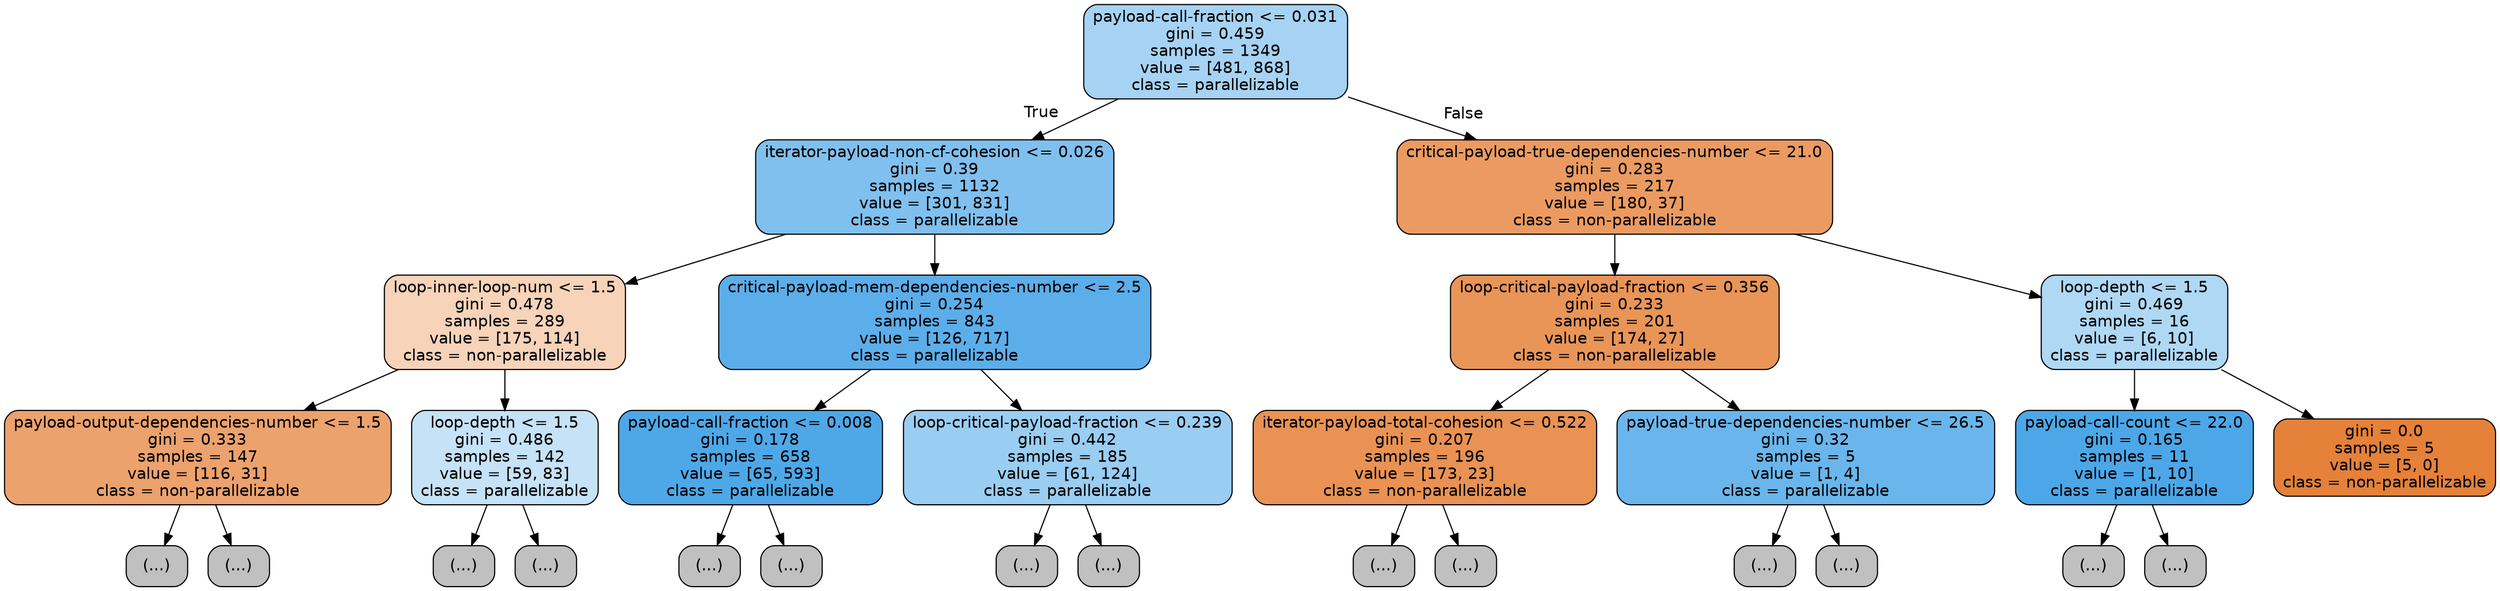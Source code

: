 digraph Tree {
node [shape=box, style="filled, rounded", color="black", fontname=helvetica] ;
edge [fontname=helvetica] ;
0 [label="payload-call-fraction <= 0.031\ngini = 0.459\nsamples = 1349\nvalue = [481, 868]\nclass = parallelizable", fillcolor="#399de572"] ;
1 [label="iterator-payload-non-cf-cohesion <= 0.026\ngini = 0.39\nsamples = 1132\nvalue = [301, 831]\nclass = parallelizable", fillcolor="#399de5a3"] ;
0 -> 1 [labeldistance=2.5, labelangle=45, headlabel="True"] ;
2 [label="loop-inner-loop-num <= 1.5\ngini = 0.478\nsamples = 289\nvalue = [175, 114]\nclass = non-parallelizable", fillcolor="#e5813959"] ;
1 -> 2 ;
3 [label="payload-output-dependencies-number <= 1.5\ngini = 0.333\nsamples = 147\nvalue = [116, 31]\nclass = non-parallelizable", fillcolor="#e58139bb"] ;
2 -> 3 ;
4 [label="(...)", fillcolor="#C0C0C0"] ;
3 -> 4 ;
25 [label="(...)", fillcolor="#C0C0C0"] ;
3 -> 25 ;
34 [label="loop-depth <= 1.5\ngini = 0.486\nsamples = 142\nvalue = [59, 83]\nclass = parallelizable", fillcolor="#399de54a"] ;
2 -> 34 ;
35 [label="(...)", fillcolor="#C0C0C0"] ;
34 -> 35 ;
42 [label="(...)", fillcolor="#C0C0C0"] ;
34 -> 42 ;
61 [label="critical-payload-mem-dependencies-number <= 2.5\ngini = 0.254\nsamples = 843\nvalue = [126, 717]\nclass = parallelizable", fillcolor="#399de5d2"] ;
1 -> 61 ;
62 [label="payload-call-fraction <= 0.008\ngini = 0.178\nsamples = 658\nvalue = [65, 593]\nclass = parallelizable", fillcolor="#399de5e3"] ;
61 -> 62 ;
63 [label="(...)", fillcolor="#C0C0C0"] ;
62 -> 63 ;
168 [label="(...)", fillcolor="#C0C0C0"] ;
62 -> 168 ;
175 [label="loop-critical-payload-fraction <= 0.239\ngini = 0.442\nsamples = 185\nvalue = [61, 124]\nclass = parallelizable", fillcolor="#399de582"] ;
61 -> 175 ;
176 [label="(...)", fillcolor="#C0C0C0"] ;
175 -> 176 ;
209 [label="(...)", fillcolor="#C0C0C0"] ;
175 -> 209 ;
226 [label="critical-payload-true-dependencies-number <= 21.0\ngini = 0.283\nsamples = 217\nvalue = [180, 37]\nclass = non-parallelizable", fillcolor="#e58139cb"] ;
0 -> 226 [labeldistance=2.5, labelangle=-45, headlabel="False"] ;
227 [label="loop-critical-payload-fraction <= 0.356\ngini = 0.233\nsamples = 201\nvalue = [174, 27]\nclass = non-parallelizable", fillcolor="#e58139d7"] ;
226 -> 227 ;
228 [label="iterator-payload-total-cohesion <= 0.522\ngini = 0.207\nsamples = 196\nvalue = [173, 23]\nclass = non-parallelizable", fillcolor="#e58139dd"] ;
227 -> 228 ;
229 [label="(...)", fillcolor="#C0C0C0"] ;
228 -> 229 ;
262 [label="(...)", fillcolor="#C0C0C0"] ;
228 -> 262 ;
265 [label="payload-true-dependencies-number <= 26.5\ngini = 0.32\nsamples = 5\nvalue = [1, 4]\nclass = parallelizable", fillcolor="#399de5bf"] ;
227 -> 265 ;
266 [label="(...)", fillcolor="#C0C0C0"] ;
265 -> 266 ;
267 [label="(...)", fillcolor="#C0C0C0"] ;
265 -> 267 ;
268 [label="loop-depth <= 1.5\ngini = 0.469\nsamples = 16\nvalue = [6, 10]\nclass = parallelizable", fillcolor="#399de566"] ;
226 -> 268 ;
269 [label="payload-call-count <= 22.0\ngini = 0.165\nsamples = 11\nvalue = [1, 10]\nclass = parallelizable", fillcolor="#399de5e6"] ;
268 -> 269 ;
270 [label="(...)", fillcolor="#C0C0C0"] ;
269 -> 270 ;
271 [label="(...)", fillcolor="#C0C0C0"] ;
269 -> 271 ;
272 [label="gini = 0.0\nsamples = 5\nvalue = [5, 0]\nclass = non-parallelizable", fillcolor="#e58139ff"] ;
268 -> 272 ;
}